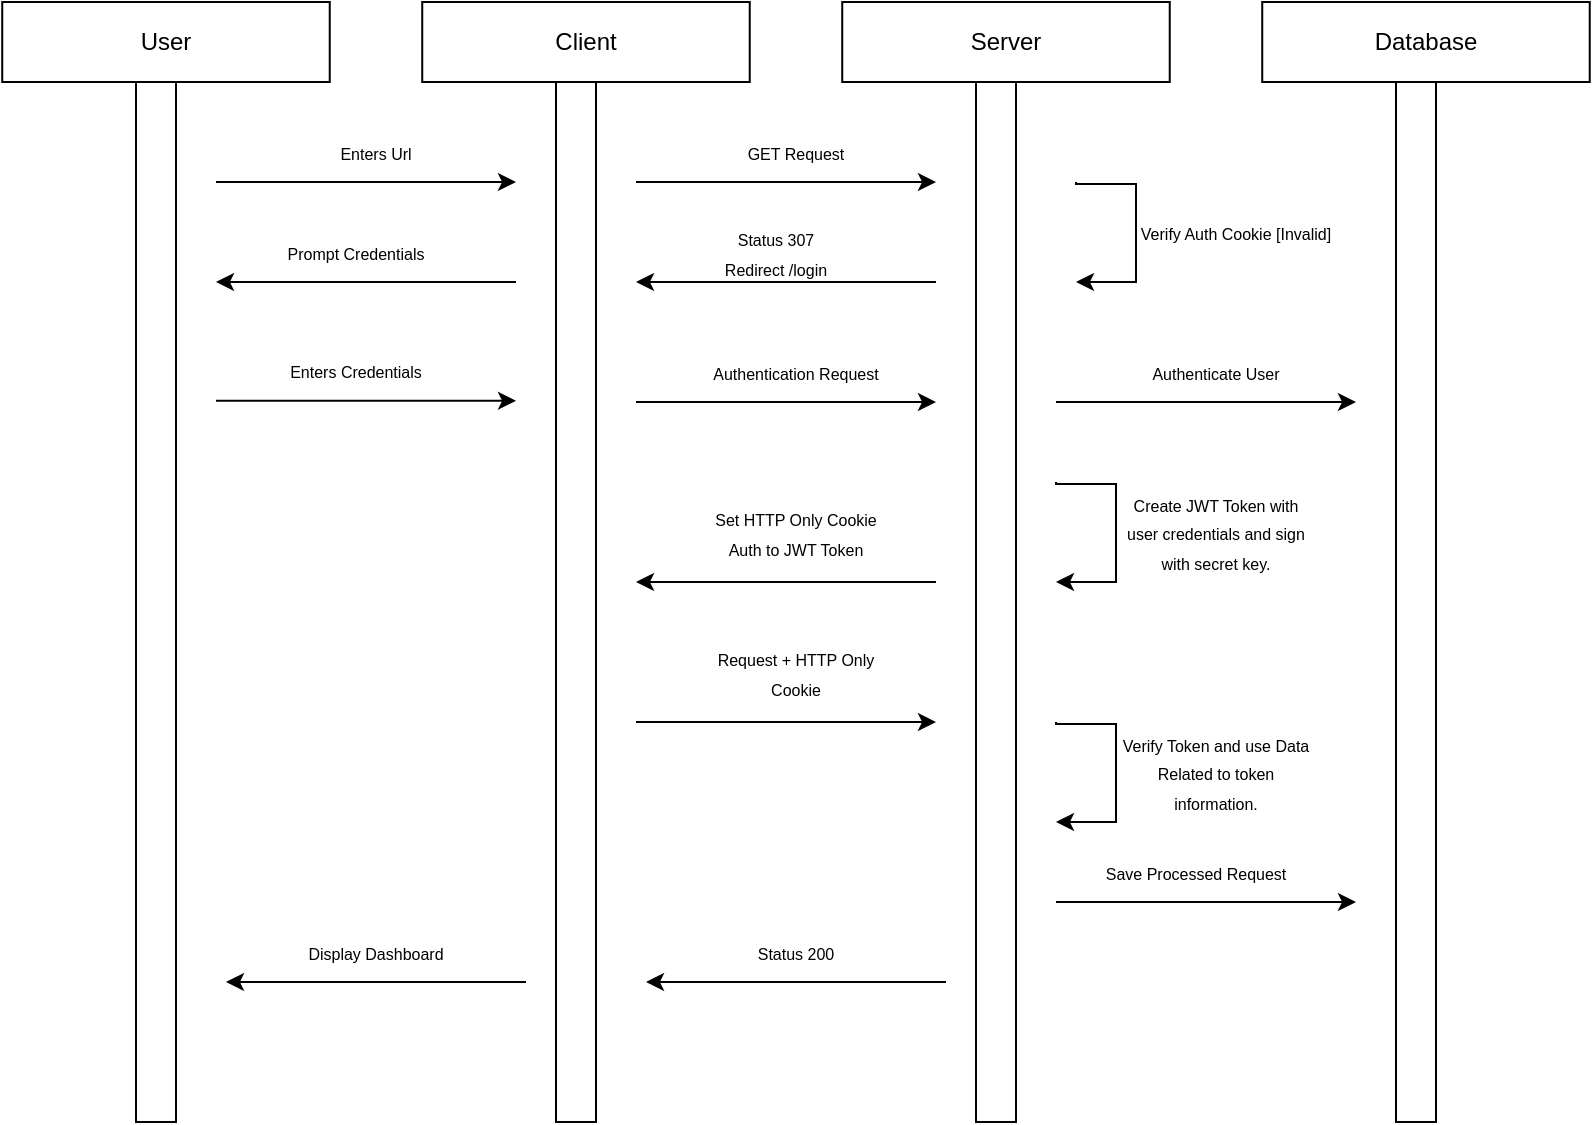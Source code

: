 <mxfile version="24.7.8">
  <diagram name="Page-1" id="itVIhuQAz1xCoi4s5Q9a">
    <mxGraphModel dx="1434" dy="844" grid="1" gridSize="10" guides="1" tooltips="1" connect="1" arrows="1" fold="1" page="1" pageScale="1" pageWidth="827" pageHeight="1169" math="0" shadow="0">
      <root>
        <mxCell id="0" />
        <mxCell id="1" parent="0" />
        <mxCell id="fEDWgQixZwOmIf-_nO3o-15" value="" style="group" parent="1" vertex="1" connectable="0">
          <mxGeometry x="150" y="480" width="25" height="520" as="geometry" />
        </mxCell>
        <mxCell id="fEDWgQixZwOmIf-_nO3o-16" value="" style="rounded=0;whiteSpace=wrap;html=1;" parent="fEDWgQixZwOmIf-_nO3o-15" vertex="1">
          <mxGeometry width="20" height="520" as="geometry" />
        </mxCell>
        <mxCell id="fEDWgQixZwOmIf-_nO3o-18" value="User" style="rounded=0;whiteSpace=wrap;html=1;" parent="1" vertex="1">
          <mxGeometry x="83.12" y="440" width="163.75" height="40" as="geometry" />
        </mxCell>
        <mxCell id="fEDWgQixZwOmIf-_nO3o-19" value="" style="endArrow=classic;html=1;rounded=0;" parent="1" edge="1">
          <mxGeometry width="50" height="50" relative="1" as="geometry">
            <mxPoint x="190" y="530" as="sourcePoint" />
            <mxPoint x="340" y="530" as="targetPoint" />
          </mxGeometry>
        </mxCell>
        <mxCell id="fEDWgQixZwOmIf-_nO3o-21" value="" style="group" parent="1" vertex="1" connectable="0">
          <mxGeometry x="360" y="480" width="25" height="520" as="geometry" />
        </mxCell>
        <mxCell id="fEDWgQixZwOmIf-_nO3o-22" value="" style="rounded=0;whiteSpace=wrap;html=1;" parent="fEDWgQixZwOmIf-_nO3o-21" vertex="1">
          <mxGeometry width="20" height="520" as="geometry" />
        </mxCell>
        <mxCell id="fEDWgQixZwOmIf-_nO3o-23" value="Client" style="rounded=0;whiteSpace=wrap;html=1;" parent="1" vertex="1">
          <mxGeometry x="293.12" y="440" width="163.75" height="40" as="geometry" />
        </mxCell>
        <mxCell id="fEDWgQixZwOmIf-_nO3o-24" value="&lt;font style=&quot;font-size: 8px;&quot;&gt;Enters Url&lt;/font&gt;" style="text;html=1;align=center;verticalAlign=middle;whiteSpace=wrap;rounded=0;" parent="1" vertex="1">
          <mxGeometry x="200" y="500" width="140" height="30" as="geometry" />
        </mxCell>
        <mxCell id="fEDWgQixZwOmIf-_nO3o-26" value="" style="group" parent="1" vertex="1" connectable="0">
          <mxGeometry x="570" y="480" width="25" height="520" as="geometry" />
        </mxCell>
        <mxCell id="fEDWgQixZwOmIf-_nO3o-27" value="" style="rounded=0;whiteSpace=wrap;html=1;" parent="fEDWgQixZwOmIf-_nO3o-26" vertex="1">
          <mxGeometry width="20" height="520" as="geometry" />
        </mxCell>
        <mxCell id="fEDWgQixZwOmIf-_nO3o-28" value="Server" style="rounded=0;whiteSpace=wrap;html=1;" parent="1" vertex="1">
          <mxGeometry x="503.12" y="440" width="163.75" height="40" as="geometry" />
        </mxCell>
        <mxCell id="fEDWgQixZwOmIf-_nO3o-29" value="" style="group" parent="1" vertex="1" connectable="0">
          <mxGeometry x="780" y="600" width="25" height="400" as="geometry" />
        </mxCell>
        <mxCell id="fEDWgQixZwOmIf-_nO3o-30" value="" style="rounded=0;whiteSpace=wrap;html=1;" parent="fEDWgQixZwOmIf-_nO3o-29" vertex="1">
          <mxGeometry y="-120" width="20" height="520" as="geometry" />
        </mxCell>
        <mxCell id="fEDWgQixZwOmIf-_nO3o-31" value="Database" style="rounded=0;whiteSpace=wrap;html=1;" parent="1" vertex="1">
          <mxGeometry x="713.12" y="440" width="163.75" height="40" as="geometry" />
        </mxCell>
        <mxCell id="fEDWgQixZwOmIf-_nO3o-32" value="" style="endArrow=classic;html=1;rounded=0;" parent="1" edge="1">
          <mxGeometry width="50" height="50" relative="1" as="geometry">
            <mxPoint x="400" y="640" as="sourcePoint" />
            <mxPoint x="550" y="640" as="targetPoint" />
          </mxGeometry>
        </mxCell>
        <mxCell id="fEDWgQixZwOmIf-_nO3o-33" value="&lt;span style=&quot;font-size: 8px;&quot;&gt;Authentication Request&lt;/span&gt;" style="text;html=1;align=center;verticalAlign=middle;whiteSpace=wrap;rounded=0;" parent="1" vertex="1">
          <mxGeometry x="410" y="610" width="140" height="30" as="geometry" />
        </mxCell>
        <mxCell id="fEDWgQixZwOmIf-_nO3o-34" value="" style="endArrow=classic;html=1;rounded=0;" parent="1" edge="1">
          <mxGeometry width="50" height="50" relative="1" as="geometry">
            <mxPoint x="610" y="640" as="sourcePoint" />
            <mxPoint x="760" y="640" as="targetPoint" />
          </mxGeometry>
        </mxCell>
        <mxCell id="fEDWgQixZwOmIf-_nO3o-35" value="&lt;span style=&quot;font-size: 8px;&quot;&gt;Authenticate User&lt;/span&gt;" style="text;html=1;align=center;verticalAlign=middle;whiteSpace=wrap;rounded=0;" parent="1" vertex="1">
          <mxGeometry x="620" y="610" width="140" height="30" as="geometry" />
        </mxCell>
        <mxCell id="fEDWgQixZwOmIf-_nO3o-37" value="" style="endArrow=classic;html=1;rounded=0;edgeStyle=orthogonalEdgeStyle;" parent="1" edge="1">
          <mxGeometry width="50" height="50" relative="1" as="geometry">
            <mxPoint x="610" y="680" as="sourcePoint" />
            <mxPoint x="610" y="730" as="targetPoint" />
            <Array as="points">
              <mxPoint x="610" y="681" />
              <mxPoint x="640" y="681" />
              <mxPoint x="640" y="730" />
            </Array>
          </mxGeometry>
        </mxCell>
        <mxCell id="fEDWgQixZwOmIf-_nO3o-38" value="&lt;span style=&quot;font-size: 8px;&quot;&gt;Create JWT Token with user credentials and sign with secret key.&lt;/span&gt;" style="text;html=1;align=center;verticalAlign=middle;whiteSpace=wrap;rounded=0;" parent="1" vertex="1">
          <mxGeometry x="640" y="690" width="100" height="30" as="geometry" />
        </mxCell>
        <mxCell id="fEDWgQixZwOmIf-_nO3o-39" value="" style="endArrow=classic;html=1;rounded=0;" parent="1" edge="1">
          <mxGeometry width="50" height="50" relative="1" as="geometry">
            <mxPoint x="550" y="730" as="sourcePoint" />
            <mxPoint x="400" y="730" as="targetPoint" />
          </mxGeometry>
        </mxCell>
        <mxCell id="fEDWgQixZwOmIf-_nO3o-40" value="&lt;span style=&quot;font-size: 8px;&quot;&gt;Set HTTP Only Cookie Auth to JWT Token&lt;/span&gt;" style="text;html=1;align=center;verticalAlign=middle;whiteSpace=wrap;rounded=0;" parent="1" vertex="1">
          <mxGeometry x="430" y="690" width="100" height="30" as="geometry" />
        </mxCell>
        <mxCell id="fEDWgQixZwOmIf-_nO3o-44" value="" style="endArrow=classic;html=1;rounded=0;" parent="1" edge="1">
          <mxGeometry width="50" height="50" relative="1" as="geometry">
            <mxPoint x="400" y="800" as="sourcePoint" />
            <mxPoint x="550" y="800" as="targetPoint" />
          </mxGeometry>
        </mxCell>
        <mxCell id="fEDWgQixZwOmIf-_nO3o-45" value="&lt;span style=&quot;font-size: 8px;&quot;&gt;Request + HTTP Only Cookie&lt;/span&gt;" style="text;html=1;align=center;verticalAlign=middle;whiteSpace=wrap;rounded=0;" parent="1" vertex="1">
          <mxGeometry x="430" y="760" width="100" height="30" as="geometry" />
        </mxCell>
        <mxCell id="fEDWgQixZwOmIf-_nO3o-48" value="" style="endArrow=classic;html=1;rounded=0;edgeStyle=orthogonalEdgeStyle;" parent="1" edge="1">
          <mxGeometry width="50" height="50" relative="1" as="geometry">
            <mxPoint x="610" y="800" as="sourcePoint" />
            <mxPoint x="610" y="850" as="targetPoint" />
            <Array as="points">
              <mxPoint x="610" y="801" />
              <mxPoint x="640" y="801" />
              <mxPoint x="640" y="850" />
            </Array>
          </mxGeometry>
        </mxCell>
        <mxCell id="fEDWgQixZwOmIf-_nO3o-49" value="&lt;span style=&quot;font-size: 8px;&quot;&gt;Verify Token and use Data Related to token information.&lt;/span&gt;" style="text;html=1;align=center;verticalAlign=middle;whiteSpace=wrap;rounded=0;" parent="1" vertex="1">
          <mxGeometry x="640" y="810" width="100" height="30" as="geometry" />
        </mxCell>
        <mxCell id="fEDWgQixZwOmIf-_nO3o-50" value="" style="endArrow=classic;html=1;rounded=0;" parent="1" edge="1">
          <mxGeometry width="50" height="50" relative="1" as="geometry">
            <mxPoint x="610" y="890" as="sourcePoint" />
            <mxPoint x="760" y="890" as="targetPoint" />
          </mxGeometry>
        </mxCell>
        <mxCell id="fEDWgQixZwOmIf-_nO3o-51" value="&lt;span style=&quot;font-size: 8px;&quot;&gt;Save Processed Request&lt;/span&gt;" style="text;html=1;align=center;verticalAlign=middle;whiteSpace=wrap;rounded=0;" parent="1" vertex="1">
          <mxGeometry x="630" y="860" width="100" height="30" as="geometry" />
        </mxCell>
        <mxCell id="fEDWgQixZwOmIf-_nO3o-52" value="" style="endArrow=classic;html=1;rounded=0;" parent="1" edge="1">
          <mxGeometry width="50" height="50" relative="1" as="geometry">
            <mxPoint x="555" y="930" as="sourcePoint" />
            <mxPoint x="405" y="930" as="targetPoint" />
          </mxGeometry>
        </mxCell>
        <mxCell id="fEDWgQixZwOmIf-_nO3o-53" value="&lt;span style=&quot;font-size: 8px;&quot;&gt;Status 200&lt;/span&gt;" style="text;html=1;align=center;verticalAlign=middle;whiteSpace=wrap;rounded=0;" parent="1" vertex="1">
          <mxGeometry x="430" y="900" width="100" height="30" as="geometry" />
        </mxCell>
        <mxCell id="fEDWgQixZwOmIf-_nO3o-54" value="" style="endArrow=classic;html=1;rounded=0;" parent="1" edge="1">
          <mxGeometry width="50" height="50" relative="1" as="geometry">
            <mxPoint x="345" y="930" as="sourcePoint" />
            <mxPoint x="195" y="930" as="targetPoint" />
          </mxGeometry>
        </mxCell>
        <mxCell id="fEDWgQixZwOmIf-_nO3o-55" value="&lt;span style=&quot;font-size: 8px;&quot;&gt;Display Dashboard&lt;/span&gt;" style="text;html=1;align=center;verticalAlign=middle;whiteSpace=wrap;rounded=0;" parent="1" vertex="1">
          <mxGeometry x="220" y="900" width="100" height="30" as="geometry" />
        </mxCell>
        <mxCell id="fEDWgQixZwOmIf-_nO3o-56" value="" style="endArrow=classic;html=1;rounded=0;" parent="1" edge="1">
          <mxGeometry width="50" height="50" relative="1" as="geometry">
            <mxPoint x="400" y="530" as="sourcePoint" />
            <mxPoint x="550" y="530" as="targetPoint" />
          </mxGeometry>
        </mxCell>
        <mxCell id="fEDWgQixZwOmIf-_nO3o-57" value="&lt;span style=&quot;font-size: 8px;&quot;&gt;GET Request&lt;/span&gt;" style="text;html=1;align=center;verticalAlign=middle;whiteSpace=wrap;rounded=0;" parent="1" vertex="1">
          <mxGeometry x="410" y="500" width="140" height="30" as="geometry" />
        </mxCell>
        <mxCell id="fEDWgQixZwOmIf-_nO3o-62" value="" style="endArrow=classic;html=1;rounded=0;edgeStyle=orthogonalEdgeStyle;" parent="1" edge="1">
          <mxGeometry width="50" height="50" relative="1" as="geometry">
            <mxPoint x="620" y="530" as="sourcePoint" />
            <mxPoint x="620" y="580" as="targetPoint" />
            <Array as="points">
              <mxPoint x="620" y="531" />
              <mxPoint x="650" y="531" />
              <mxPoint x="650" y="580" />
            </Array>
          </mxGeometry>
        </mxCell>
        <mxCell id="fEDWgQixZwOmIf-_nO3o-63" value="&lt;span style=&quot;font-size: 8px;&quot;&gt;Verify Auth Cookie [Invalid]&lt;/span&gt;" style="text;html=1;align=center;verticalAlign=middle;whiteSpace=wrap;rounded=0;" parent="1" vertex="1">
          <mxGeometry x="650" y="540" width="100" height="30" as="geometry" />
        </mxCell>
        <mxCell id="fEDWgQixZwOmIf-_nO3o-65" value="" style="endArrow=classic;html=1;rounded=0;" parent="1" edge="1">
          <mxGeometry width="50" height="50" relative="1" as="geometry">
            <mxPoint x="550" y="580" as="sourcePoint" />
            <mxPoint x="400" y="580" as="targetPoint" />
          </mxGeometry>
        </mxCell>
        <mxCell id="fEDWgQixZwOmIf-_nO3o-67" value="&lt;span style=&quot;font-size: 8px;&quot;&gt;Status 307&lt;/span&gt;&lt;div&gt;&lt;span style=&quot;font-size: 8px;&quot;&gt;Redirect /login&lt;/span&gt;&lt;/div&gt;" style="text;html=1;align=center;verticalAlign=middle;whiteSpace=wrap;rounded=0;" parent="1" vertex="1">
          <mxGeometry x="420" y="550" width="100" height="30" as="geometry" />
        </mxCell>
        <mxCell id="fEDWgQixZwOmIf-_nO3o-69" value="" style="endArrow=classic;html=1;rounded=0;" parent="1" edge="1">
          <mxGeometry width="50" height="50" relative="1" as="geometry">
            <mxPoint x="340" y="580" as="sourcePoint" />
            <mxPoint x="190" y="580" as="targetPoint" />
          </mxGeometry>
        </mxCell>
        <mxCell id="fEDWgQixZwOmIf-_nO3o-70" value="&lt;span style=&quot;font-size: 8px;&quot;&gt;Prompt Credentials&lt;/span&gt;" style="text;html=1;align=center;verticalAlign=middle;whiteSpace=wrap;rounded=0;" parent="1" vertex="1">
          <mxGeometry x="210" y="550" width="100" height="30" as="geometry" />
        </mxCell>
        <mxCell id="fEDWgQixZwOmIf-_nO3o-71" value="" style="endArrow=classic;html=1;rounded=0;" parent="1" edge="1">
          <mxGeometry width="50" height="50" relative="1" as="geometry">
            <mxPoint x="190" y="639.43" as="sourcePoint" />
            <mxPoint x="340" y="639.43" as="targetPoint" />
          </mxGeometry>
        </mxCell>
        <mxCell id="fEDWgQixZwOmIf-_nO3o-72" value="&lt;span style=&quot;font-size: 8px;&quot;&gt;Enters Credentials&lt;/span&gt;" style="text;html=1;align=center;verticalAlign=middle;whiteSpace=wrap;rounded=0;" parent="1" vertex="1">
          <mxGeometry x="210" y="609.43" width="100" height="30" as="geometry" />
        </mxCell>
      </root>
    </mxGraphModel>
  </diagram>
</mxfile>
